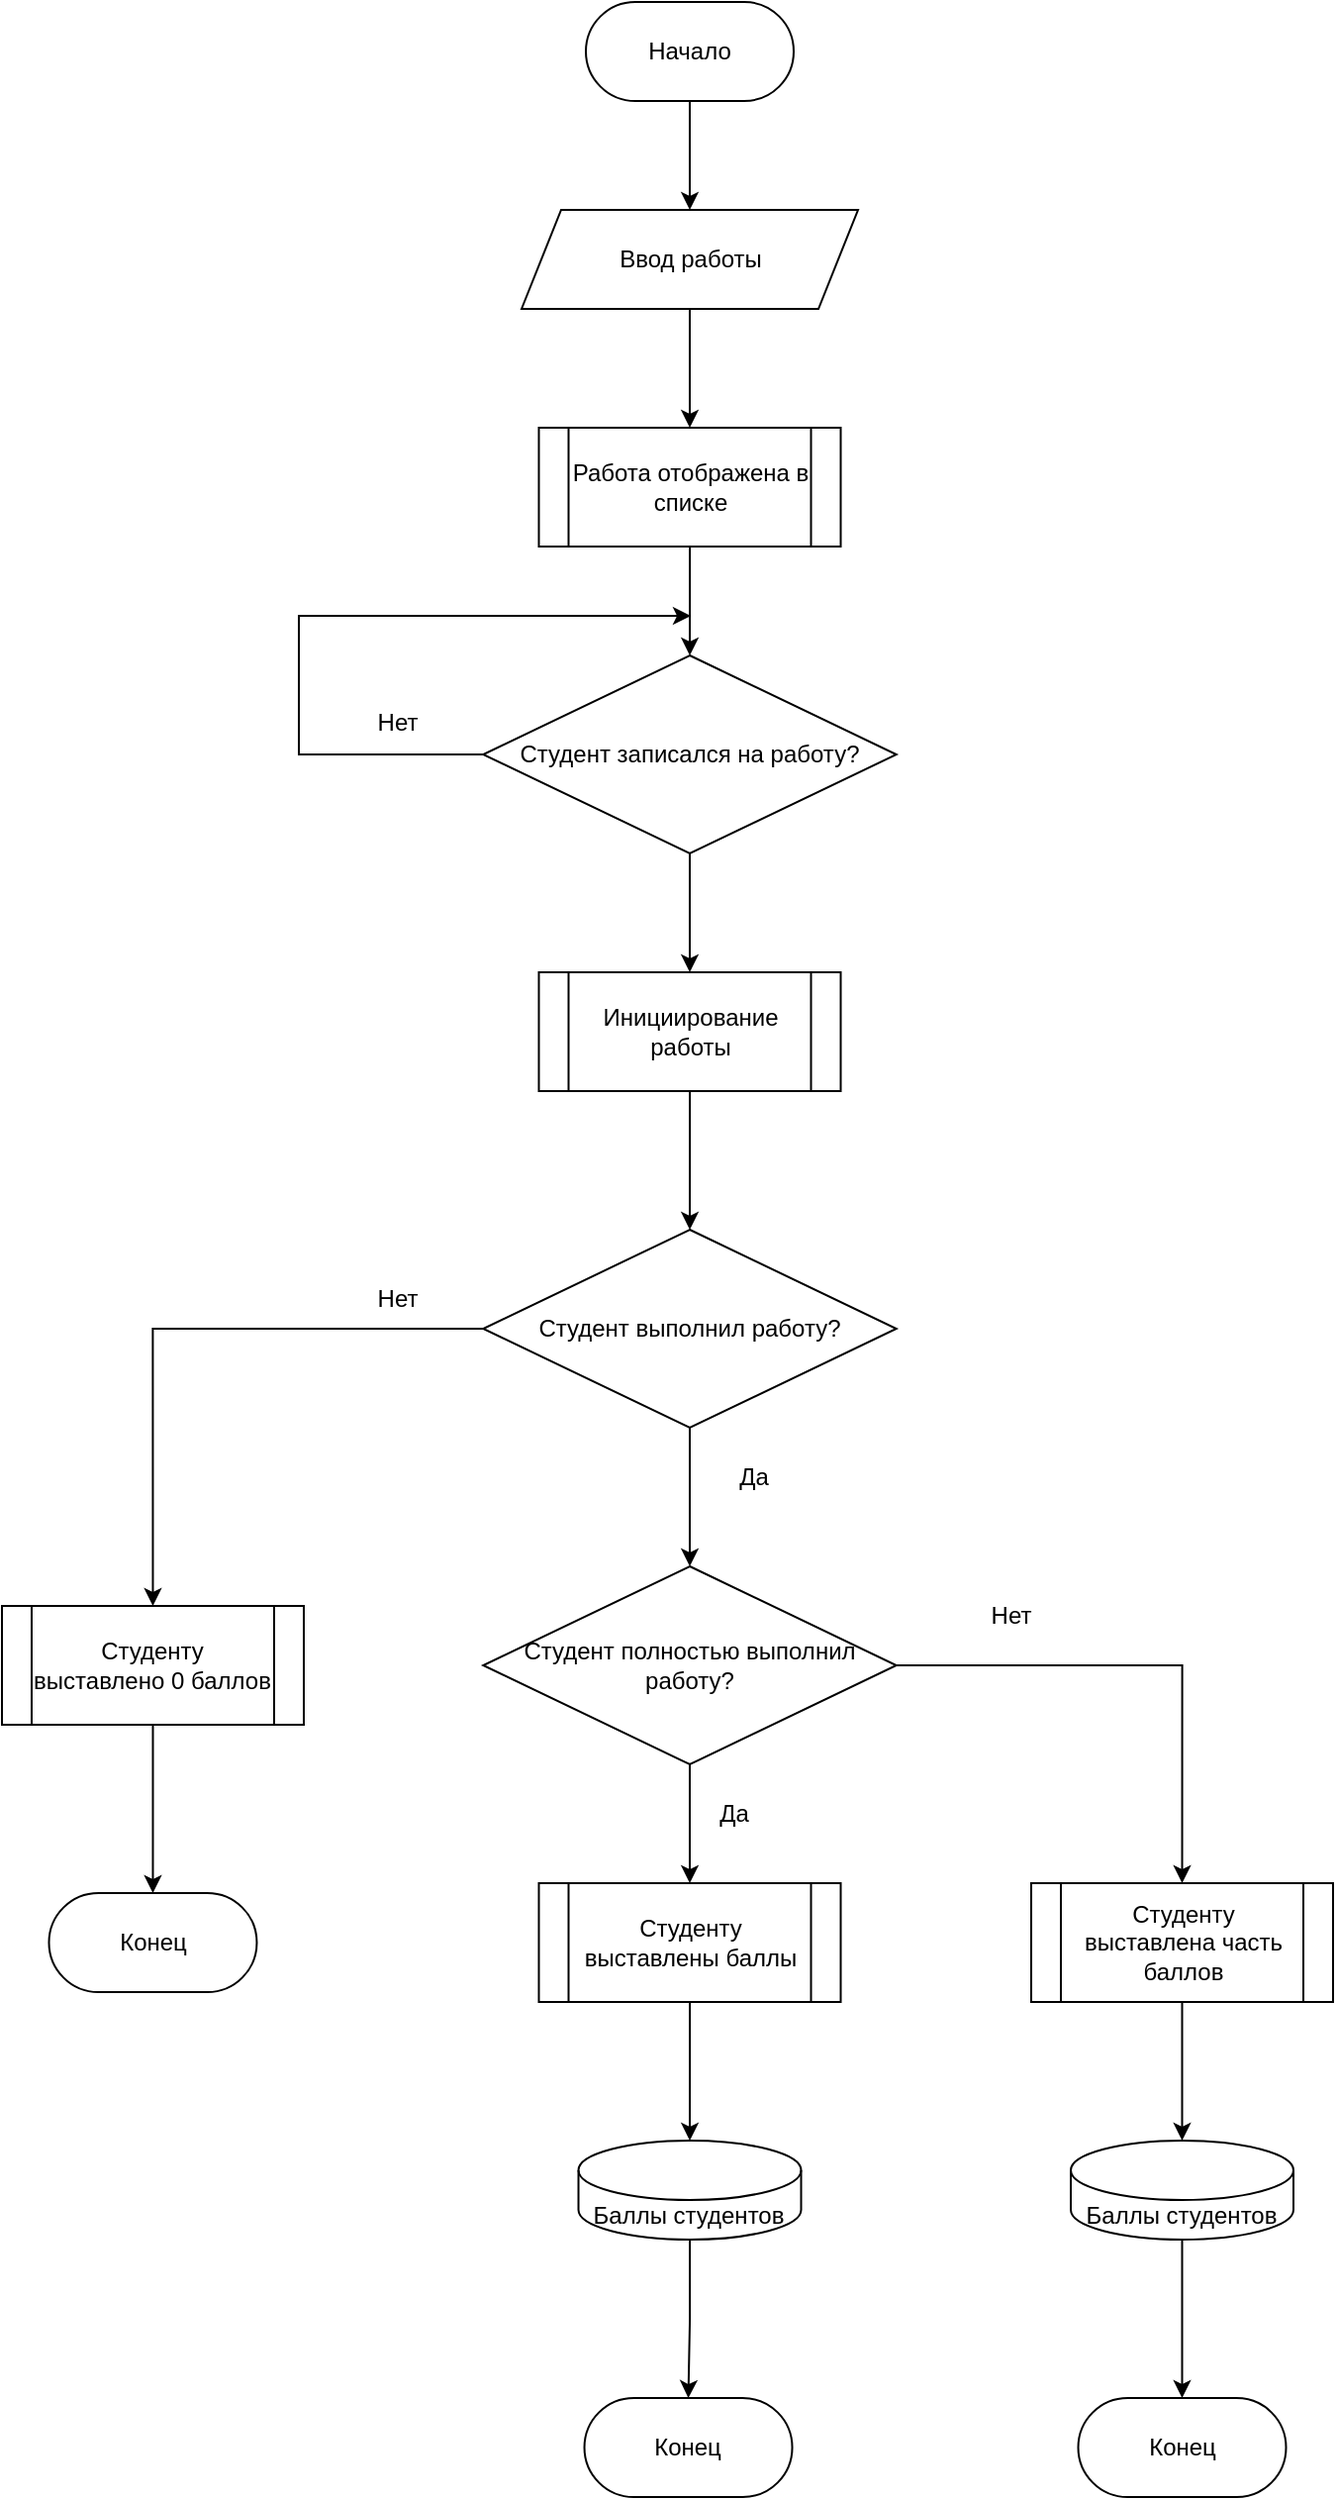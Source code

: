 <mxfile version="23.1.5" type="device">
  <diagram name="Страница — 1" id="L5Lw2Jfq5tg-N73zO9sJ">
    <mxGraphModel dx="2972" dy="1560" grid="1" gridSize="10" guides="1" tooltips="1" connect="1" arrows="1" fold="1" page="1" pageScale="1" pageWidth="1169" pageHeight="827" math="0" shadow="0">
      <root>
        <mxCell id="0" />
        <mxCell id="1" parent="0" />
        <mxCell id="R6VuRgoYyJXLx6Cd2DXd-4" style="edgeStyle=orthogonalEdgeStyle;rounded=0;orthogonalLoop=1;jettySize=auto;html=1;" edge="1" parent="1" source="R6VuRgoYyJXLx6Cd2DXd-2" target="R6VuRgoYyJXLx6Cd2DXd-3">
          <mxGeometry relative="1" as="geometry" />
        </mxCell>
        <mxCell id="R6VuRgoYyJXLx6Cd2DXd-2" value="Начало" style="rounded=1;whiteSpace=wrap;html=1;arcSize=50;" vertex="1" parent="1">
          <mxGeometry x="525.005" y="50" width="105" height="50" as="geometry" />
        </mxCell>
        <mxCell id="R6VuRgoYyJXLx6Cd2DXd-6" style="edgeStyle=orthogonalEdgeStyle;rounded=0;orthogonalLoop=1;jettySize=auto;html=1;entryX=0.5;entryY=0;entryDx=0;entryDy=0;" edge="1" parent="1" source="R6VuRgoYyJXLx6Cd2DXd-3" target="R6VuRgoYyJXLx6Cd2DXd-5">
          <mxGeometry relative="1" as="geometry" />
        </mxCell>
        <mxCell id="R6VuRgoYyJXLx6Cd2DXd-3" value="Ввод работы" style="shape=parallelogram;perimeter=parallelogramPerimeter;whiteSpace=wrap;html=1;fixedSize=1;" vertex="1" parent="1">
          <mxGeometry x="492.505" y="155" width="170" height="50" as="geometry" />
        </mxCell>
        <mxCell id="R6VuRgoYyJXLx6Cd2DXd-8" style="edgeStyle=orthogonalEdgeStyle;rounded=0;orthogonalLoop=1;jettySize=auto;html=1;entryX=0.5;entryY=0;entryDx=0;entryDy=0;" edge="1" parent="1" source="R6VuRgoYyJXLx6Cd2DXd-5" target="R6VuRgoYyJXLx6Cd2DXd-7">
          <mxGeometry relative="1" as="geometry" />
        </mxCell>
        <mxCell id="R6VuRgoYyJXLx6Cd2DXd-5" value="Работа отображена в списке" style="shape=process;whiteSpace=wrap;html=1;backgroundOutline=1;" vertex="1" parent="1">
          <mxGeometry x="501.255" y="265" width="152.5" height="60" as="geometry" />
        </mxCell>
        <mxCell id="R6VuRgoYyJXLx6Cd2DXd-15" style="edgeStyle=orthogonalEdgeStyle;rounded=0;orthogonalLoop=1;jettySize=auto;html=1;entryX=0.5;entryY=0;entryDx=0;entryDy=0;" edge="1" parent="1" source="R6VuRgoYyJXLx6Cd2DXd-7" target="R6VuRgoYyJXLx6Cd2DXd-14">
          <mxGeometry relative="1" as="geometry" />
        </mxCell>
        <mxCell id="R6VuRgoYyJXLx6Cd2DXd-7" value="Студент записался на работу?" style="rhombus;whiteSpace=wrap;html=1;" vertex="1" parent="1">
          <mxGeometry x="473.13" y="380" width="208.75" height="100" as="geometry" />
        </mxCell>
        <mxCell id="R6VuRgoYyJXLx6Cd2DXd-11" value="" style="endArrow=classic;html=1;rounded=0;exitX=0;exitY=0.5;exitDx=0;exitDy=0;" edge="1" parent="1" source="R6VuRgoYyJXLx6Cd2DXd-7">
          <mxGeometry width="50" height="50" relative="1" as="geometry">
            <mxPoint x="500" y="360" as="sourcePoint" />
            <mxPoint x="578" y="360" as="targetPoint" />
            <Array as="points">
              <mxPoint x="380" y="430" />
              <mxPoint x="380" y="360" />
            </Array>
          </mxGeometry>
        </mxCell>
        <mxCell id="R6VuRgoYyJXLx6Cd2DXd-12" value="Нет" style="text;html=1;align=center;verticalAlign=middle;whiteSpace=wrap;rounded=0;" vertex="1" parent="1">
          <mxGeometry x="400" y="399" width="60" height="30" as="geometry" />
        </mxCell>
        <mxCell id="R6VuRgoYyJXLx6Cd2DXd-17" style="edgeStyle=orthogonalEdgeStyle;rounded=0;orthogonalLoop=1;jettySize=auto;html=1;entryX=0.5;entryY=0;entryDx=0;entryDy=0;" edge="1" parent="1" source="R6VuRgoYyJXLx6Cd2DXd-14" target="R6VuRgoYyJXLx6Cd2DXd-16">
          <mxGeometry relative="1" as="geometry" />
        </mxCell>
        <mxCell id="R6VuRgoYyJXLx6Cd2DXd-14" value="Инициирование работы" style="shape=process;whiteSpace=wrap;html=1;backgroundOutline=1;" vertex="1" parent="1">
          <mxGeometry x="501.255" y="540" width="152.5" height="60" as="geometry" />
        </mxCell>
        <mxCell id="R6VuRgoYyJXLx6Cd2DXd-19" style="edgeStyle=orthogonalEdgeStyle;rounded=0;orthogonalLoop=1;jettySize=auto;html=1;entryX=0.5;entryY=0;entryDx=0;entryDy=0;" edge="1" parent="1" source="R6VuRgoYyJXLx6Cd2DXd-16" target="R6VuRgoYyJXLx6Cd2DXd-21">
          <mxGeometry relative="1" as="geometry">
            <mxPoint x="340" y="840" as="targetPoint" />
          </mxGeometry>
        </mxCell>
        <mxCell id="R6VuRgoYyJXLx6Cd2DXd-25" style="edgeStyle=orthogonalEdgeStyle;rounded=0;orthogonalLoop=1;jettySize=auto;html=1;entryX=0.5;entryY=0;entryDx=0;entryDy=0;" edge="1" parent="1" source="R6VuRgoYyJXLx6Cd2DXd-16">
          <mxGeometry relative="1" as="geometry">
            <mxPoint x="577.505" y="840" as="targetPoint" />
          </mxGeometry>
        </mxCell>
        <mxCell id="R6VuRgoYyJXLx6Cd2DXd-16" value="Студент выполнил работу?" style="rhombus;whiteSpace=wrap;html=1;" vertex="1" parent="1">
          <mxGeometry x="473.13" y="670" width="208.75" height="100" as="geometry" />
        </mxCell>
        <mxCell id="R6VuRgoYyJXLx6Cd2DXd-20" value="Нет" style="text;html=1;align=center;verticalAlign=middle;whiteSpace=wrap;rounded=0;" vertex="1" parent="1">
          <mxGeometry x="400" y="690" width="60" height="30" as="geometry" />
        </mxCell>
        <mxCell id="R6VuRgoYyJXLx6Cd2DXd-33" style="edgeStyle=orthogonalEdgeStyle;rounded=0;orthogonalLoop=1;jettySize=auto;html=1;entryX=0.5;entryY=0;entryDx=0;entryDy=0;" edge="1" parent="1" source="R6VuRgoYyJXLx6Cd2DXd-21" target="R6VuRgoYyJXLx6Cd2DXd-32">
          <mxGeometry relative="1" as="geometry" />
        </mxCell>
        <mxCell id="R6VuRgoYyJXLx6Cd2DXd-21" value="Студенту выставлено 0 баллов" style="shape=process;whiteSpace=wrap;html=1;backgroundOutline=1;" vertex="1" parent="1">
          <mxGeometry x="229.995" y="860" width="152.5" height="60" as="geometry" />
        </mxCell>
        <mxCell id="R6VuRgoYyJXLx6Cd2DXd-23" value="Студенту выставлена часть баллов" style="shape=process;whiteSpace=wrap;html=1;backgroundOutline=1;" vertex="1" parent="1">
          <mxGeometry x="750.005" y="1000" width="152.5" height="60" as="geometry" />
        </mxCell>
        <mxCell id="R6VuRgoYyJXLx6Cd2DXd-27" value="Да" style="text;html=1;align=center;verticalAlign=middle;whiteSpace=wrap;rounded=0;" vertex="1" parent="1">
          <mxGeometry x="580" y="780" width="60" height="30" as="geometry" />
        </mxCell>
        <mxCell id="R6VuRgoYyJXLx6Cd2DXd-35" style="edgeStyle=orthogonalEdgeStyle;rounded=0;orthogonalLoop=1;jettySize=auto;html=1;entryX=0.5;entryY=0;entryDx=0;entryDy=0;" edge="1" parent="1" source="R6VuRgoYyJXLx6Cd2DXd-28" target="R6VuRgoYyJXLx6Cd2DXd-34">
          <mxGeometry relative="1" as="geometry" />
        </mxCell>
        <mxCell id="R6VuRgoYyJXLx6Cd2DXd-28" value="Баллы студентов" style="shape=cylinder3;whiteSpace=wrap;html=1;boundedLbl=1;backgroundOutline=1;size=15;" vertex="1" parent="1">
          <mxGeometry x="521.26" y="1130" width="112.49" height="50" as="geometry" />
        </mxCell>
        <mxCell id="R6VuRgoYyJXLx6Cd2DXd-37" style="edgeStyle=orthogonalEdgeStyle;rounded=0;orthogonalLoop=1;jettySize=auto;html=1;entryX=0.5;entryY=0;entryDx=0;entryDy=0;" edge="1" parent="1" source="R6VuRgoYyJXLx6Cd2DXd-30" target="R6VuRgoYyJXLx6Cd2DXd-36">
          <mxGeometry relative="1" as="geometry" />
        </mxCell>
        <mxCell id="R6VuRgoYyJXLx6Cd2DXd-30" value="Баллы студентов" style="shape=cylinder3;whiteSpace=wrap;html=1;boundedLbl=1;backgroundOutline=1;size=15;" vertex="1" parent="1">
          <mxGeometry x="770.01" y="1130" width="112.49" height="50" as="geometry" />
        </mxCell>
        <mxCell id="R6VuRgoYyJXLx6Cd2DXd-31" style="edgeStyle=orthogonalEdgeStyle;rounded=0;orthogonalLoop=1;jettySize=auto;html=1;entryX=0.5;entryY=0;entryDx=0;entryDy=0;entryPerimeter=0;" edge="1" parent="1" source="R6VuRgoYyJXLx6Cd2DXd-23" target="R6VuRgoYyJXLx6Cd2DXd-30">
          <mxGeometry relative="1" as="geometry" />
        </mxCell>
        <mxCell id="R6VuRgoYyJXLx6Cd2DXd-32" value="Конец" style="rounded=1;whiteSpace=wrap;html=1;arcSize=50;" vertex="1" parent="1">
          <mxGeometry x="253.745" y="1005" width="105" height="50" as="geometry" />
        </mxCell>
        <mxCell id="R6VuRgoYyJXLx6Cd2DXd-34" value="Конец" style="rounded=1;whiteSpace=wrap;html=1;arcSize=50;" vertex="1" parent="1">
          <mxGeometry x="524.265" y="1260" width="105" height="50" as="geometry" />
        </mxCell>
        <mxCell id="R6VuRgoYyJXLx6Cd2DXd-36" value="Конец" style="rounded=1;whiteSpace=wrap;html=1;arcSize=50;" vertex="1" parent="1">
          <mxGeometry x="773.755" y="1260" width="105" height="50" as="geometry" />
        </mxCell>
        <mxCell id="R6VuRgoYyJXLx6Cd2DXd-40" style="edgeStyle=orthogonalEdgeStyle;rounded=0;orthogonalLoop=1;jettySize=auto;html=1;entryX=0.5;entryY=0;entryDx=0;entryDy=0;" edge="1" parent="1" source="R6VuRgoYyJXLx6Cd2DXd-38" target="R6VuRgoYyJXLx6Cd2DXd-39">
          <mxGeometry relative="1" as="geometry" />
        </mxCell>
        <mxCell id="R6VuRgoYyJXLx6Cd2DXd-43" style="edgeStyle=orthogonalEdgeStyle;rounded=0;orthogonalLoop=1;jettySize=auto;html=1;entryX=0.5;entryY=0;entryDx=0;entryDy=0;" edge="1" parent="1" source="R6VuRgoYyJXLx6Cd2DXd-38" target="R6VuRgoYyJXLx6Cd2DXd-23">
          <mxGeometry relative="1" as="geometry" />
        </mxCell>
        <mxCell id="R6VuRgoYyJXLx6Cd2DXd-38" value="Студент полностью выполнил работу?" style="rhombus;whiteSpace=wrap;html=1;" vertex="1" parent="1">
          <mxGeometry x="473.13" y="840" width="208.75" height="100" as="geometry" />
        </mxCell>
        <mxCell id="R6VuRgoYyJXLx6Cd2DXd-39" value="Студенту выставлены баллы" style="shape=process;whiteSpace=wrap;html=1;backgroundOutline=1;" vertex="1" parent="1">
          <mxGeometry x="501.255" y="1000" width="152.5" height="60" as="geometry" />
        </mxCell>
        <mxCell id="R6VuRgoYyJXLx6Cd2DXd-41" value="Да" style="text;html=1;align=center;verticalAlign=middle;whiteSpace=wrap;rounded=0;" vertex="1" parent="1">
          <mxGeometry x="570.01" y="950" width="60" height="30" as="geometry" />
        </mxCell>
        <mxCell id="R6VuRgoYyJXLx6Cd2DXd-42" style="edgeStyle=orthogonalEdgeStyle;rounded=0;orthogonalLoop=1;jettySize=auto;html=1;entryX=0.5;entryY=0;entryDx=0;entryDy=0;entryPerimeter=0;" edge="1" parent="1" source="R6VuRgoYyJXLx6Cd2DXd-39" target="R6VuRgoYyJXLx6Cd2DXd-28">
          <mxGeometry relative="1" as="geometry" />
        </mxCell>
        <mxCell id="R6VuRgoYyJXLx6Cd2DXd-44" value="Нет" style="text;html=1;align=center;verticalAlign=middle;whiteSpace=wrap;rounded=0;" vertex="1" parent="1">
          <mxGeometry x="710.01" y="850" width="60" height="30" as="geometry" />
        </mxCell>
      </root>
    </mxGraphModel>
  </diagram>
</mxfile>
